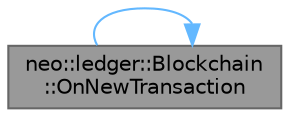 digraph "neo::ledger::Blockchain::OnNewTransaction"
{
 // LATEX_PDF_SIZE
  bgcolor="transparent";
  edge [fontname=Helvetica,fontsize=10,labelfontname=Helvetica,labelfontsize=10];
  node [fontname=Helvetica,fontsize=10,shape=box,height=0.2,width=0.4];
  rankdir="LR";
  Node1 [id="Node000001",label="neo::ledger::Blockchain\l::OnNewTransaction",height=0.2,width=0.4,color="gray40", fillcolor="grey60", style="filled", fontcolor="black",tooltip="Processes a new transaction received from the network."];
  Node1 -> Node1 [id="edge1_Node000001_Node000001",color="steelblue1",style="solid",tooltip=" "];
}
